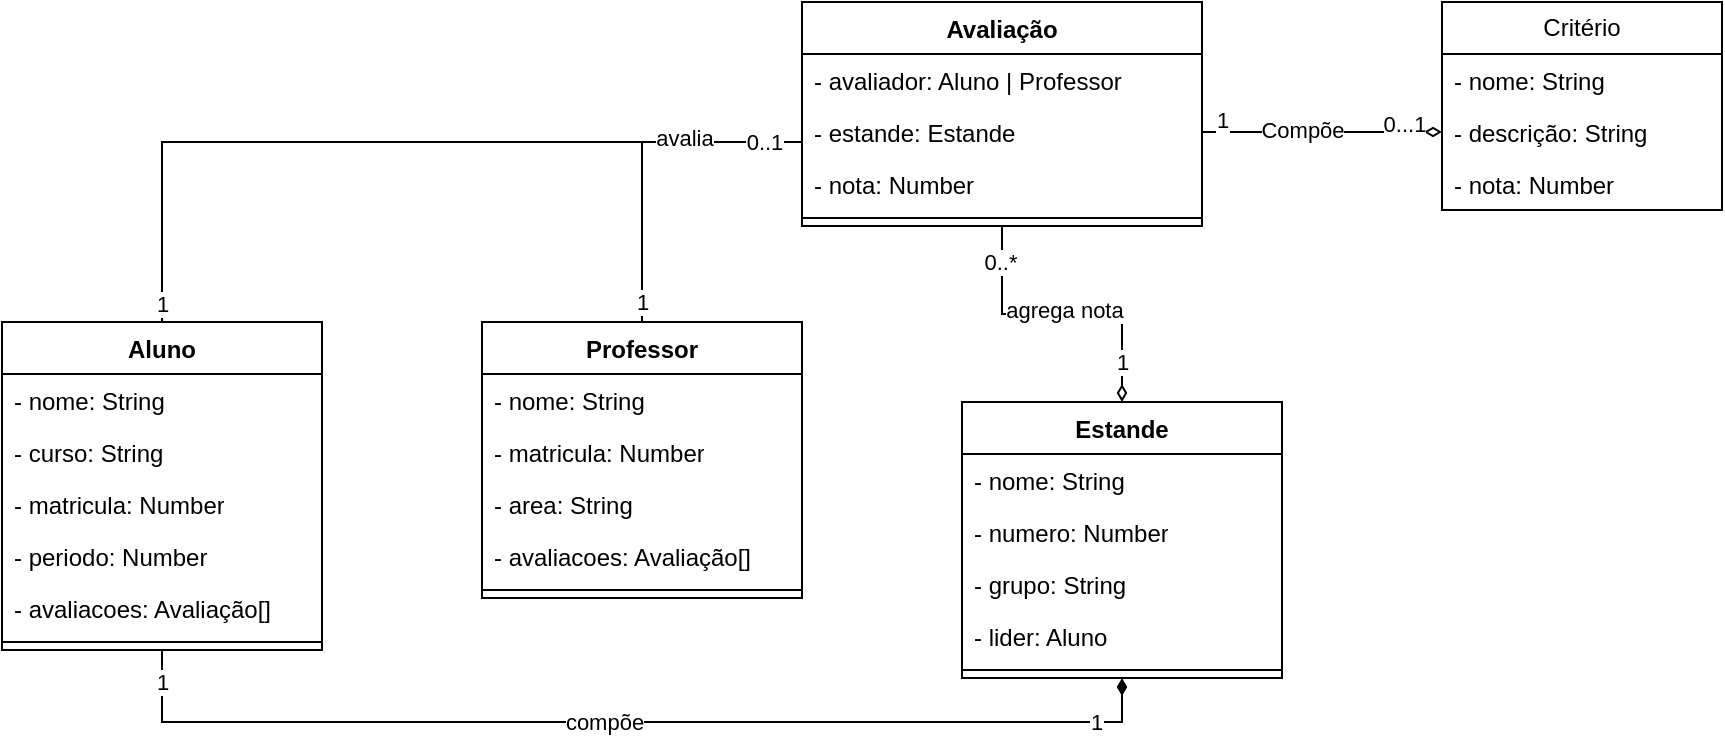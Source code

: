 <mxfile version="22.0.6" type="google">
  <diagram name="Page-1" id="c4acf3e9-155e-7222-9cf6-157b1a14988f">
    <mxGraphModel grid="1" page="1" gridSize="10" guides="1" tooltips="1" connect="1" arrows="1" fold="1" pageScale="1" pageWidth="850" pageHeight="1100" background="none" math="0" shadow="0">
      <root>
        <mxCell id="0" />
        <mxCell id="1" parent="0" />
        <mxCell id="CUl1XdRklwEW5Er4YaBD-50" style="edgeStyle=orthogonalEdgeStyle;rounded=0;orthogonalLoop=1;jettySize=auto;html=1;exitX=0.5;exitY=1;exitDx=0;exitDy=0;endArrow=diamondThin;endFill=1;" edge="1" parent="1" source="CUl1XdRklwEW5Er4YaBD-1" target="CUl1XdRklwEW5Er4YaBD-19">
          <mxGeometry relative="1" as="geometry">
            <Array as="points">
              <mxPoint x="80" y="360" />
              <mxPoint x="560" y="360" />
            </Array>
          </mxGeometry>
        </mxCell>
        <mxCell id="CUl1XdRklwEW5Er4YaBD-54" value="1" style="edgeLabel;html=1;align=center;verticalAlign=middle;resizable=0;points=[];" vertex="1" connectable="0" parent="CUl1XdRklwEW5Er4YaBD-50">
          <mxGeometry x="-0.968" relative="1" as="geometry">
            <mxPoint y="7" as="offset" />
          </mxGeometry>
        </mxCell>
        <mxCell id="CUl1XdRklwEW5Er4YaBD-56" value="1" style="edgeLabel;html=1;align=center;verticalAlign=middle;resizable=0;points=[];" vertex="1" connectable="0" parent="CUl1XdRklwEW5Er4YaBD-50">
          <mxGeometry x="0.909" relative="1" as="geometry">
            <mxPoint x="-11" as="offset" />
          </mxGeometry>
        </mxCell>
        <mxCell id="CUl1XdRklwEW5Er4YaBD-57" value="compõe" style="edgeLabel;html=1;align=center;verticalAlign=middle;resizable=0;points=[];" vertex="1" connectable="0" parent="CUl1XdRklwEW5Er4YaBD-50">
          <mxGeometry x="-0.169" relative="1" as="geometry">
            <mxPoint x="33" as="offset" />
          </mxGeometry>
        </mxCell>
        <mxCell id="CUl1XdRklwEW5Er4YaBD-1" value="Aluno" style="swimlane;fontStyle=1;align=center;verticalAlign=top;childLayout=stackLayout;horizontal=1;startSize=26;horizontalStack=0;resizeParent=1;resizeParentMax=0;resizeLast=0;collapsible=1;marginBottom=0;whiteSpace=wrap;html=1;" vertex="1" parent="1">
          <mxGeometry y="160" width="160" height="164" as="geometry">
            <mxRectangle x="40" y="200" width="100" height="30" as="alternateBounds" />
          </mxGeometry>
        </mxCell>
        <mxCell id="CUl1XdRklwEW5Er4YaBD-37" value="- nome: String" style="text;strokeColor=none;fillColor=none;align=left;verticalAlign=top;spacingLeft=4;spacingRight=4;overflow=hidden;rotatable=0;points=[[0,0.5],[1,0.5]];portConstraint=eastwest;whiteSpace=wrap;html=1;" vertex="1" parent="CUl1XdRklwEW5Er4YaBD-1">
          <mxGeometry y="26" width="160" height="26" as="geometry" />
        </mxCell>
        <mxCell id="CUl1XdRklwEW5Er4YaBD-23" value="- curso: String" style="text;strokeColor=none;fillColor=none;align=left;verticalAlign=top;spacingLeft=4;spacingRight=4;overflow=hidden;rotatable=0;points=[[0,0.5],[1,0.5]];portConstraint=eastwest;whiteSpace=wrap;html=1;" vertex="1" parent="CUl1XdRklwEW5Er4YaBD-1">
          <mxGeometry y="52" width="160" height="26" as="geometry" />
        </mxCell>
        <mxCell id="CUl1XdRklwEW5Er4YaBD-2" value="- matricula: Number" style="text;strokeColor=none;fillColor=none;align=left;verticalAlign=top;spacingLeft=4;spacingRight=4;overflow=hidden;rotatable=0;points=[[0,0.5],[1,0.5]];portConstraint=eastwest;whiteSpace=wrap;html=1;" vertex="1" parent="CUl1XdRklwEW5Er4YaBD-1">
          <mxGeometry y="78" width="160" height="26" as="geometry" />
        </mxCell>
        <mxCell id="CUl1XdRklwEW5Er4YaBD-24" value="- periodo: Number" style="text;strokeColor=none;fillColor=none;align=left;verticalAlign=top;spacingLeft=4;spacingRight=4;overflow=hidden;rotatable=0;points=[[0,0.5],[1,0.5]];portConstraint=eastwest;whiteSpace=wrap;html=1;" vertex="1" parent="CUl1XdRklwEW5Er4YaBD-1">
          <mxGeometry y="104" width="160" height="26" as="geometry" />
        </mxCell>
        <mxCell id="-3VKmTAydNEYyIqGHAET-3" value="- avaliacoes: Avaliação[]" style="text;strokeColor=none;fillColor=none;align=left;verticalAlign=top;spacingLeft=4;spacingRight=4;overflow=hidden;rotatable=0;points=[[0,0.5],[1,0.5]];portConstraint=eastwest;whiteSpace=wrap;html=1;" vertex="1" parent="CUl1XdRklwEW5Er4YaBD-1">
          <mxGeometry y="130" width="160" height="26" as="geometry" />
        </mxCell>
        <mxCell id="CUl1XdRklwEW5Er4YaBD-3" value="" style="line;strokeWidth=1;fillColor=none;align=left;verticalAlign=middle;spacingTop=-1;spacingLeft=3;spacingRight=3;rotatable=0;labelPosition=right;points=[];portConstraint=eastwest;strokeColor=inherit;" vertex="1" parent="CUl1XdRklwEW5Er4YaBD-1">
          <mxGeometry y="156" width="160" height="8" as="geometry" />
        </mxCell>
        <mxCell id="_Eor626iKhwefM5IE1T--9" style="edgeStyle=orthogonalEdgeStyle;rounded=0;orthogonalLoop=1;jettySize=auto;html=1;exitX=0.5;exitY=0;exitDx=0;exitDy=0;endArrow=none;endFill=0;" edge="1" parent="1" source="CUl1XdRklwEW5Er4YaBD-5">
          <mxGeometry relative="1" as="geometry">
            <mxPoint x="320" y="70" as="targetPoint" />
          </mxGeometry>
        </mxCell>
        <mxCell id="CUl1XdRklwEW5Er4YaBD-5" value="Professor" style="swimlane;fontStyle=1;align=center;verticalAlign=top;childLayout=stackLayout;horizontal=1;startSize=26;horizontalStack=0;resizeParent=1;resizeParentMax=0;resizeLast=0;collapsible=1;marginBottom=0;whiteSpace=wrap;html=1;" vertex="1" parent="1">
          <mxGeometry x="240" y="160" width="160" height="138" as="geometry">
            <mxRectangle x="30" y="20" width="100" height="30" as="alternateBounds" />
          </mxGeometry>
        </mxCell>
        <mxCell id="_Eor626iKhwefM5IE1T--6" value="- nome: String" style="text;strokeColor=none;fillColor=none;align=left;verticalAlign=top;spacingLeft=4;spacingRight=4;overflow=hidden;rotatable=0;points=[[0,0.5],[1,0.5]];portConstraint=eastwest;whiteSpace=wrap;html=1;" vertex="1" parent="CUl1XdRklwEW5Er4YaBD-5">
          <mxGeometry y="26" width="160" height="26" as="geometry" />
        </mxCell>
        <mxCell id="_Eor626iKhwefM5IE1T--5" value="- matricula: Number" style="text;strokeColor=none;fillColor=none;align=left;verticalAlign=top;spacingLeft=4;spacingRight=4;overflow=hidden;rotatable=0;points=[[0,0.5],[1,0.5]];portConstraint=eastwest;whiteSpace=wrap;html=1;" vertex="1" parent="CUl1XdRklwEW5Er4YaBD-5">
          <mxGeometry y="52" width="160" height="26" as="geometry" />
        </mxCell>
        <mxCell id="CUl1XdRklwEW5Er4YaBD-25" value="- area: String" style="text;strokeColor=none;fillColor=none;align=left;verticalAlign=top;spacingLeft=4;spacingRight=4;overflow=hidden;rotatable=0;points=[[0,0.5],[1,0.5]];portConstraint=eastwest;whiteSpace=wrap;html=1;" vertex="1" parent="CUl1XdRklwEW5Er4YaBD-5">
          <mxGeometry y="78" width="160" height="26" as="geometry" />
        </mxCell>
        <mxCell id="_Eor626iKhwefM5IE1T--7" value="- avaliacoes: Avaliação[]" style="text;strokeColor=none;fillColor=none;align=left;verticalAlign=top;spacingLeft=4;spacingRight=4;overflow=hidden;rotatable=0;points=[[0,0.5],[1,0.5]];portConstraint=eastwest;whiteSpace=wrap;html=1;" vertex="1" parent="CUl1XdRklwEW5Er4YaBD-5">
          <mxGeometry y="104" width="160" height="26" as="geometry" />
        </mxCell>
        <mxCell id="CUl1XdRklwEW5Er4YaBD-7" value="" style="line;strokeWidth=1;fillColor=none;align=left;verticalAlign=middle;spacingTop=-1;spacingLeft=3;spacingRight=3;rotatable=0;labelPosition=right;points=[];portConstraint=eastwest;strokeColor=inherit;" vertex="1" parent="CUl1XdRklwEW5Er4YaBD-5">
          <mxGeometry y="130" width="160" height="8" as="geometry" />
        </mxCell>
        <mxCell id="CUl1XdRklwEW5Er4YaBD-42" style="edgeStyle=orthogonalEdgeStyle;rounded=0;orthogonalLoop=1;jettySize=auto;html=1;entryX=0.5;entryY=0;entryDx=0;entryDy=0;endArrow=diamondThin;endFill=0;" edge="1" parent="1" source="CUl1XdRklwEW5Er4YaBD-15" target="CUl1XdRklwEW5Er4YaBD-19">
          <mxGeometry relative="1" as="geometry" />
        </mxCell>
        <mxCell id="CUl1XdRklwEW5Er4YaBD-43" value="0..*" style="edgeLabel;html=1;align=center;verticalAlign=middle;resizable=0;points=[];" vertex="1" connectable="0" parent="CUl1XdRklwEW5Er4YaBD-42">
          <mxGeometry x="-0.894" y="-1" relative="1" as="geometry">
            <mxPoint y="10" as="offset" />
          </mxGeometry>
        </mxCell>
        <mxCell id="CUl1XdRklwEW5Er4YaBD-44" value="1" style="edgeLabel;html=1;align=center;verticalAlign=middle;resizable=0;points=[];" vertex="1" connectable="0" parent="CUl1XdRklwEW5Er4YaBD-42">
          <mxGeometry x="0.814" y="2" relative="1" as="geometry">
            <mxPoint x="-2" y="-6" as="offset" />
          </mxGeometry>
        </mxCell>
        <mxCell id="CUl1XdRklwEW5Er4YaBD-62" value="agrega nota" style="edgeLabel;html=1;align=center;verticalAlign=middle;resizable=0;points=[];" vertex="1" connectable="0" parent="CUl1XdRklwEW5Er4YaBD-42">
          <mxGeometry x="-0.033" y="2" relative="1" as="geometry">
            <mxPoint x="3" as="offset" />
          </mxGeometry>
        </mxCell>
        <mxCell id="CUl1XdRklwEW5Er4YaBD-15" value="Avaliação" style="swimlane;fontStyle=1;align=center;verticalAlign=top;childLayout=stackLayout;horizontal=1;startSize=26;horizontalStack=0;resizeParent=1;resizeParentMax=0;resizeLast=0;collapsible=1;marginBottom=0;whiteSpace=wrap;html=1;" vertex="1" parent="1">
          <mxGeometry x="400" width="200" height="112" as="geometry" />
        </mxCell>
        <mxCell id="CUl1XdRklwEW5Er4YaBD-29" value="- avaliador: Aluno | Professor&lt;br&gt;" style="text;strokeColor=none;fillColor=none;align=left;verticalAlign=top;spacingLeft=4;spacingRight=4;overflow=hidden;rotatable=0;points=[[0,0.5],[1,0.5]];portConstraint=eastwest;whiteSpace=wrap;html=1;" vertex="1" parent="CUl1XdRklwEW5Er4YaBD-15">
          <mxGeometry y="26" width="200" height="26" as="geometry" />
        </mxCell>
        <mxCell id="CUl1XdRklwEW5Er4YaBD-16" value="- estande: Estande" style="text;strokeColor=none;fillColor=none;align=left;verticalAlign=top;spacingLeft=4;spacingRight=4;overflow=hidden;rotatable=0;points=[[0,0.5],[1,0.5]];portConstraint=eastwest;whiteSpace=wrap;html=1;" vertex="1" parent="CUl1XdRklwEW5Er4YaBD-15">
          <mxGeometry y="52" width="200" height="26" as="geometry" />
        </mxCell>
        <mxCell id="CUl1XdRklwEW5Er4YaBD-28" value="- nota: Number" style="text;strokeColor=none;fillColor=none;align=left;verticalAlign=top;spacingLeft=4;spacingRight=4;overflow=hidden;rotatable=0;points=[[0,0.5],[1,0.5]];portConstraint=eastwest;whiteSpace=wrap;html=1;" vertex="1" parent="CUl1XdRklwEW5Er4YaBD-15">
          <mxGeometry y="78" width="200" height="26" as="geometry" />
        </mxCell>
        <mxCell id="CUl1XdRklwEW5Er4YaBD-17" value="" style="line;strokeWidth=1;fillColor=none;align=left;verticalAlign=middle;spacingTop=-1;spacingLeft=3;spacingRight=3;rotatable=0;labelPosition=right;points=[];portConstraint=eastwest;strokeColor=inherit;" vertex="1" parent="CUl1XdRklwEW5Er4YaBD-15">
          <mxGeometry y="104" width="200" height="8" as="geometry" />
        </mxCell>
        <mxCell id="CUl1XdRklwEW5Er4YaBD-19" value="Estande" style="swimlane;fontStyle=1;align=center;verticalAlign=top;childLayout=stackLayout;horizontal=1;startSize=26;horizontalStack=0;resizeParent=1;resizeParentMax=0;resizeLast=0;collapsible=1;marginBottom=0;whiteSpace=wrap;html=1;" vertex="1" parent="1">
          <mxGeometry x="480" y="200" width="160" height="138" as="geometry" />
        </mxCell>
        <mxCell id="CUl1XdRklwEW5Er4YaBD-36" value="- nome: String" style="text;strokeColor=none;fillColor=none;align=left;verticalAlign=top;spacingLeft=4;spacingRight=4;overflow=hidden;rotatable=0;points=[[0,0.5],[1,0.5]];portConstraint=eastwest;whiteSpace=wrap;html=1;" vertex="1" parent="CUl1XdRklwEW5Er4YaBD-19">
          <mxGeometry y="26" width="160" height="26" as="geometry" />
        </mxCell>
        <mxCell id="-3VKmTAydNEYyIqGHAET-2" value="- numero: Number" style="text;strokeColor=none;fillColor=none;align=left;verticalAlign=top;spacingLeft=4;spacingRight=4;overflow=hidden;rotatable=0;points=[[0,0.5],[1,0.5]];portConstraint=eastwest;whiteSpace=wrap;html=1;" vertex="1" parent="CUl1XdRklwEW5Er4YaBD-19">
          <mxGeometry y="52" width="160" height="26" as="geometry" />
        </mxCell>
        <mxCell id="-3VKmTAydNEYyIqGHAET-1" value="- grupo: String" style="text;strokeColor=none;fillColor=none;align=left;verticalAlign=top;spacingLeft=4;spacingRight=4;overflow=hidden;rotatable=0;points=[[0,0.5],[1,0.5]];portConstraint=eastwest;whiteSpace=wrap;html=1;" vertex="1" parent="CUl1XdRklwEW5Er4YaBD-19">
          <mxGeometry y="78" width="160" height="26" as="geometry" />
        </mxCell>
        <mxCell id="CUl1XdRklwEW5Er4YaBD-20" value="- lider: Aluno" style="text;strokeColor=none;fillColor=none;align=left;verticalAlign=top;spacingLeft=4;spacingRight=4;overflow=hidden;rotatable=0;points=[[0,0.5],[1,0.5]];portConstraint=eastwest;whiteSpace=wrap;html=1;" vertex="1" parent="CUl1XdRklwEW5Er4YaBD-19">
          <mxGeometry y="104" width="160" height="26" as="geometry" />
        </mxCell>
        <mxCell id="CUl1XdRklwEW5Er4YaBD-21" value="" style="line;strokeWidth=1;fillColor=none;align=left;verticalAlign=middle;spacingTop=-1;spacingLeft=3;spacingRight=3;rotatable=0;labelPosition=right;points=[];portConstraint=eastwest;strokeColor=inherit;" vertex="1" parent="CUl1XdRklwEW5Er4YaBD-19">
          <mxGeometry y="130" width="160" height="8" as="geometry" />
        </mxCell>
        <mxCell id="CUl1XdRklwEW5Er4YaBD-38" style="edgeStyle=orthogonalEdgeStyle;rounded=0;orthogonalLoop=1;jettySize=auto;html=1;entryX=0;entryY=0.5;entryDx=0;entryDy=0;endArrow=none;endFill=0;" edge="1" parent="1">
          <mxGeometry relative="1" as="geometry">
            <Array as="points">
              <mxPoint x="80" y="70" />
              <mxPoint x="400" y="70" />
            </Array>
            <mxPoint x="80" y="160" as="sourcePoint" />
            <mxPoint x="400" y="75" as="targetPoint" />
          </mxGeometry>
        </mxCell>
        <mxCell id="CUl1XdRklwEW5Er4YaBD-39" value="1" style="edgeLabel;html=1;align=center;verticalAlign=middle;resizable=0;points=[];" connectable="0" vertex="1" parent="CUl1XdRklwEW5Er4YaBD-38">
          <mxGeometry x="-0.74" y="1" relative="1" as="geometry">
            <mxPoint x="241" y="44" as="offset" />
          </mxGeometry>
        </mxCell>
        <mxCell id="CUl1XdRklwEW5Er4YaBD-40" value="0..1" style="edgeLabel;html=1;align=center;verticalAlign=middle;resizable=0;points=[];" connectable="0" vertex="1" parent="CUl1XdRklwEW5Er4YaBD-38">
          <mxGeometry x="0.819" relative="1" as="geometry">
            <mxPoint x="13" as="offset" />
          </mxGeometry>
        </mxCell>
        <mxCell id="CUl1XdRklwEW5Er4YaBD-61" value="avalia" style="edgeLabel;html=1;align=center;verticalAlign=middle;resizable=0;points=[];" connectable="0" vertex="1" parent="CUl1XdRklwEW5Er4YaBD-38">
          <mxGeometry x="-0.107" y="2" relative="1" as="geometry">
            <mxPoint x="165" as="offset" />
          </mxGeometry>
        </mxCell>
        <mxCell id="_Eor626iKhwefM5IE1T--1" value="Critério" style="swimlane;fontStyle=0;childLayout=stackLayout;horizontal=1;startSize=26;fillColor=none;horizontalStack=0;resizeParent=1;resizeParentMax=0;resizeLast=0;collapsible=1;marginBottom=0;whiteSpace=wrap;html=1;" vertex="1" parent="1">
          <mxGeometry x="720" width="140" height="104" as="geometry" />
        </mxCell>
        <mxCell id="_Eor626iKhwefM5IE1T--2" value="- nome: String" style="text;strokeColor=none;fillColor=none;align=left;verticalAlign=top;spacingLeft=4;spacingRight=4;overflow=hidden;rotatable=0;points=[[0,0.5],[1,0.5]];portConstraint=eastwest;whiteSpace=wrap;html=1;" vertex="1" parent="_Eor626iKhwefM5IE1T--1">
          <mxGeometry y="26" width="140" height="26" as="geometry" />
        </mxCell>
        <mxCell id="_Eor626iKhwefM5IE1T--11" value="- descrição: String" style="text;strokeColor=none;fillColor=none;align=left;verticalAlign=top;spacingLeft=4;spacingRight=4;overflow=hidden;rotatable=0;points=[[0,0.5],[1,0.5]];portConstraint=eastwest;whiteSpace=wrap;html=1;" vertex="1" parent="_Eor626iKhwefM5IE1T--1">
          <mxGeometry y="52" width="140" height="26" as="geometry" />
        </mxCell>
        <mxCell id="_Eor626iKhwefM5IE1T--3" value="- nota: Number" style="text;strokeColor=none;fillColor=none;align=left;verticalAlign=top;spacingLeft=4;spacingRight=4;overflow=hidden;rotatable=0;points=[[0,0.5],[1,0.5]];portConstraint=eastwest;whiteSpace=wrap;html=1;" vertex="1" parent="_Eor626iKhwefM5IE1T--1">
          <mxGeometry y="78" width="140" height="26" as="geometry" />
        </mxCell>
        <mxCell id="_Eor626iKhwefM5IE1T--10" value="1" style="edgeLabel;html=1;align=center;verticalAlign=middle;resizable=0;points=[];" connectable="0" vertex="1" parent="1">
          <mxGeometry x="80" y="150.714" as="geometry" />
        </mxCell>
        <mxCell id="_Eor626iKhwefM5IE1T--13" style="edgeStyle=orthogonalEdgeStyle;rounded=0;orthogonalLoop=1;jettySize=auto;html=1;exitX=0;exitY=0.5;exitDx=0;exitDy=0;entryX=1;entryY=0.5;entryDx=0;entryDy=0;endArrow=none;endFill=0;startArrow=diamondThin;startFill=0;" edge="1" parent="1" source="_Eor626iKhwefM5IE1T--11" target="CUl1XdRklwEW5Er4YaBD-16">
          <mxGeometry relative="1" as="geometry" />
        </mxCell>
        <mxCell id="_Eor626iKhwefM5IE1T--14" value="0...1" style="edgeLabel;html=1;align=center;verticalAlign=middle;resizable=0;points=[];" connectable="0" vertex="1" parent="_Eor626iKhwefM5IE1T--13">
          <mxGeometry x="-0.91" y="-2" relative="1" as="geometry">
            <mxPoint x="-14" y="-2" as="offset" />
          </mxGeometry>
        </mxCell>
        <mxCell id="_Eor626iKhwefM5IE1T--15" value="1" style="edgeLabel;html=1;align=center;verticalAlign=middle;resizable=0;points=[];" connectable="0" vertex="1" parent="_Eor626iKhwefM5IE1T--13">
          <mxGeometry x="0.901" relative="1" as="geometry">
            <mxPoint x="4" y="-6" as="offset" />
          </mxGeometry>
        </mxCell>
        <mxCell id="_Eor626iKhwefM5IE1T--16" value="Compõe" style="edgeLabel;html=1;align=center;verticalAlign=middle;resizable=0;points=[];" connectable="0" vertex="1" parent="_Eor626iKhwefM5IE1T--13">
          <mxGeometry x="-0.253" y="-1" relative="1" as="geometry">
            <mxPoint x="-25" as="offset" />
          </mxGeometry>
        </mxCell>
      </root>
    </mxGraphModel>
  </diagram>
</mxfile>
